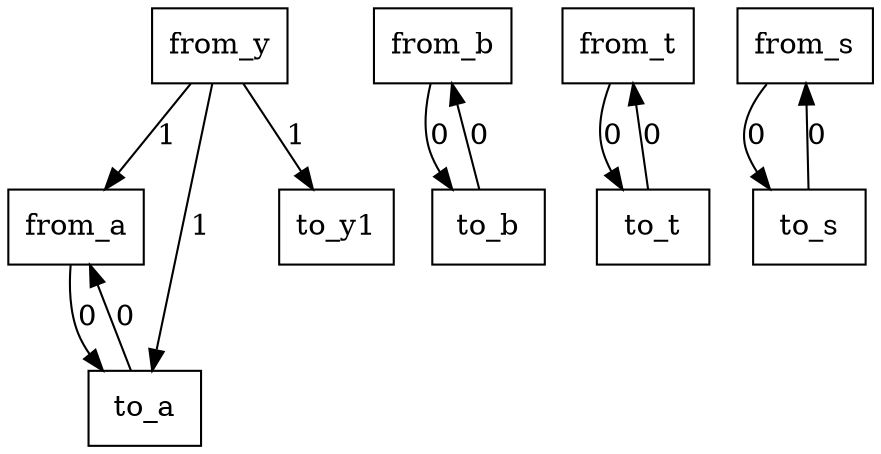 digraph {
    graph [rankdir=TB
          ,bgcolor=transparent];
    node [shape=box
         ,fillcolor=white
         ,style=filled];
    0 [label=<from_a>];
    1 [label=<from_b>];
    2 [label=<from_t>];
    3 [label=<from_s>];
    4 [label=<from_y>];
    5 [label=<to_a>];
    6 [label=<to_b>];
    7 [label=<to_s>];
    8 [label=<to_y1>];
    9 [label=<to_t>];
    0 -> 5 [label=0];
    1 -> 6 [label=0];
    2 -> 9 [label=0];
    3 -> 7 [label=0];
    4 -> 0 [label=1];
    4 -> 5 [label=1];
    4 -> 8 [label=1];
    5 -> 0 [label=0];
    6 -> 1 [label=0];
    7 -> 3 [label=0];
    9 -> 2 [label=0];
}